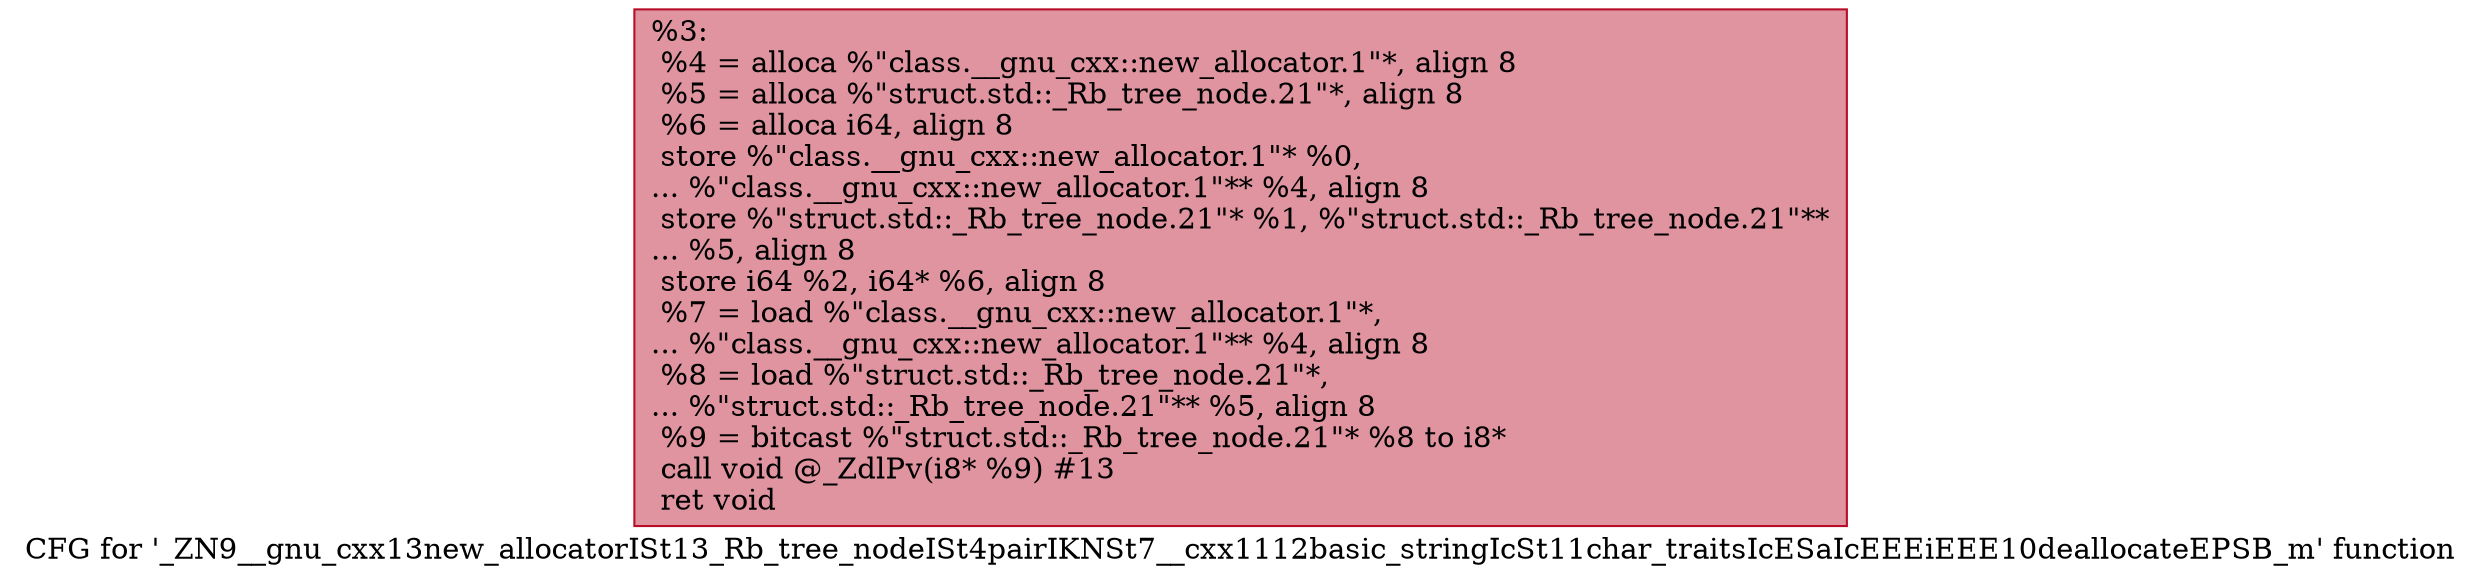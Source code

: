 digraph "CFG for '_ZN9__gnu_cxx13new_allocatorISt13_Rb_tree_nodeISt4pairIKNSt7__cxx1112basic_stringIcSt11char_traitsIcESaIcEEEiEEE10deallocateEPSB_m' function" {
	label="CFG for '_ZN9__gnu_cxx13new_allocatorISt13_Rb_tree_nodeISt4pairIKNSt7__cxx1112basic_stringIcSt11char_traitsIcESaIcEEEiEEE10deallocateEPSB_m' function";

	Node0x55a8467db680 [shape=record,color="#b70d28ff", style=filled, fillcolor="#b70d2870",label="{%3:\l  %4 = alloca %\"class.__gnu_cxx::new_allocator.1\"*, align 8\l  %5 = alloca %\"struct.std::_Rb_tree_node.21\"*, align 8\l  %6 = alloca i64, align 8\l  store %\"class.__gnu_cxx::new_allocator.1\"* %0,\l... %\"class.__gnu_cxx::new_allocator.1\"** %4, align 8\l  store %\"struct.std::_Rb_tree_node.21\"* %1, %\"struct.std::_Rb_tree_node.21\"**\l... %5, align 8\l  store i64 %2, i64* %6, align 8\l  %7 = load %\"class.__gnu_cxx::new_allocator.1\"*,\l... %\"class.__gnu_cxx::new_allocator.1\"** %4, align 8\l  %8 = load %\"struct.std::_Rb_tree_node.21\"*,\l... %\"struct.std::_Rb_tree_node.21\"** %5, align 8\l  %9 = bitcast %\"struct.std::_Rb_tree_node.21\"* %8 to i8*\l  call void @_ZdlPv(i8* %9) #13\l  ret void\l}"];
}
